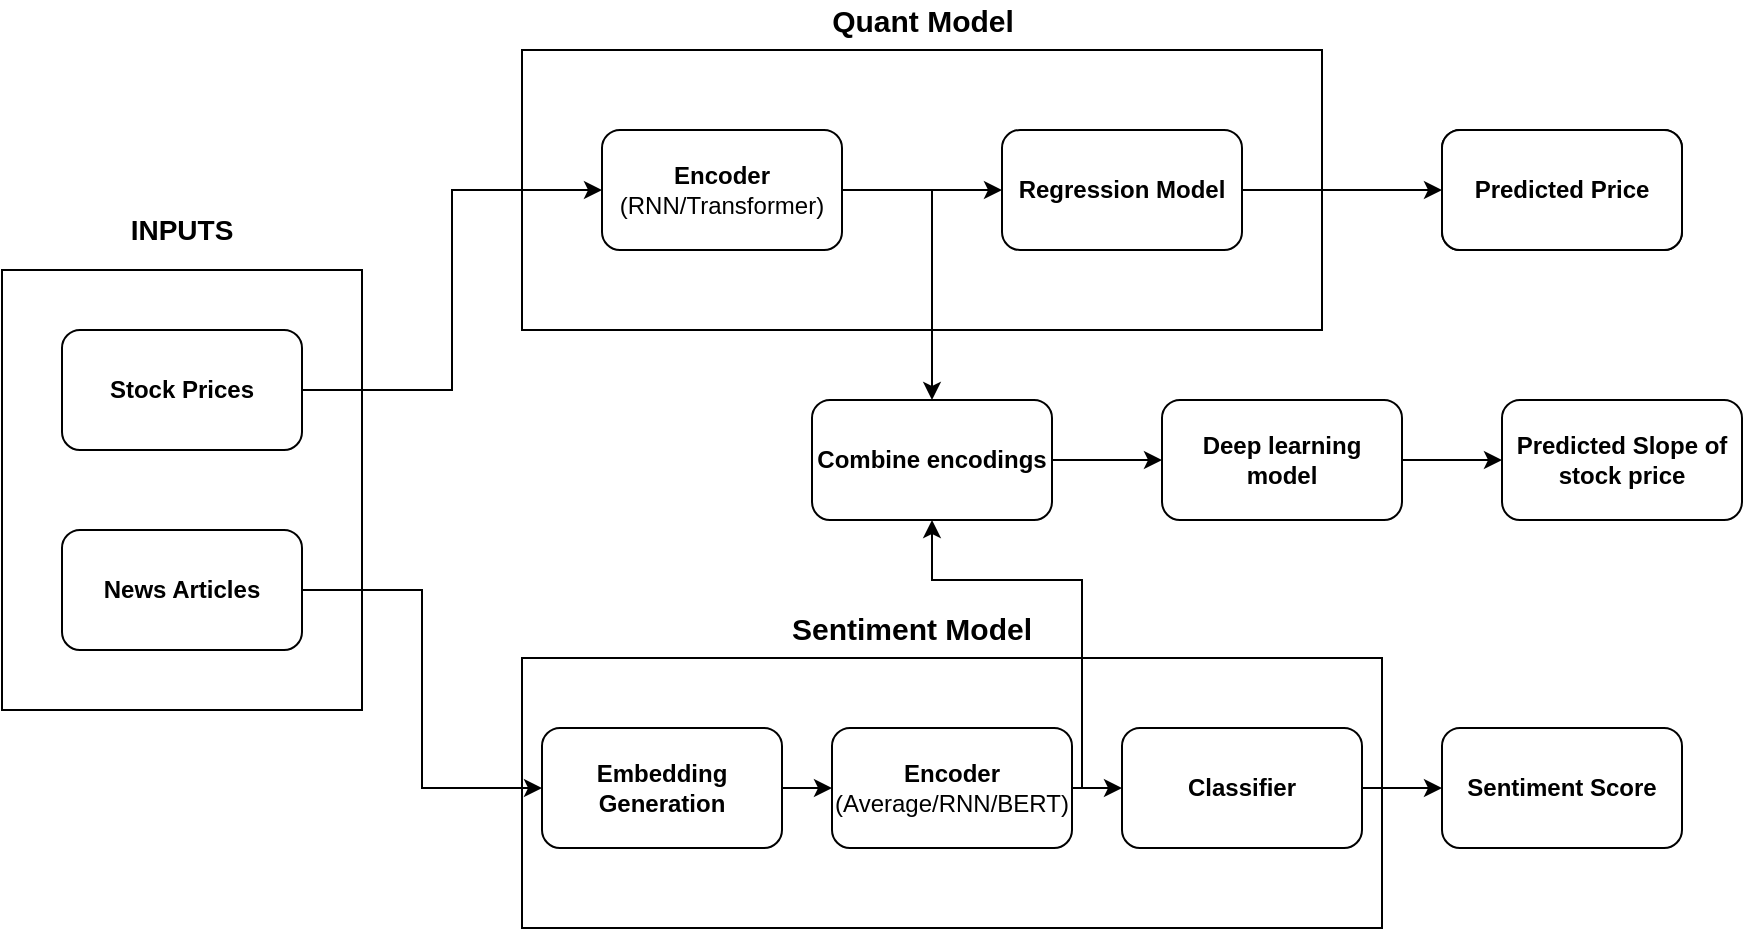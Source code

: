 <mxfile version="13.6.2" type="device"><diagram id="VKbywGV_HWx0plyFTTZj" name="Page-1"><mxGraphModel dx="1038" dy="1375" grid="1" gridSize="10" guides="1" tooltips="1" connect="1" arrows="1" fold="1" page="1" pageScale="1" pageWidth="1169" pageHeight="827" math="0" shadow="0"><root><mxCell id="0"/><mxCell id="1" parent="0"/><mxCell id="dmvrHb0260nw901aSEz9-9" value="" style="rounded=0;whiteSpace=wrap;html=1;fillColor=none;" vertex="1" parent="1"><mxGeometry x="380" y="-25" width="400" height="140" as="geometry"/></mxCell><mxCell id="dmvrHb0260nw901aSEz9-7" value="" style="rounded=0;whiteSpace=wrap;html=1;fillColor=none;" vertex="1" parent="1"><mxGeometry x="120" y="85" width="180" height="220" as="geometry"/></mxCell><mxCell id="dmvrHb0260nw901aSEz9-15" style="edgeStyle=orthogonalEdgeStyle;rounded=0;orthogonalLoop=1;jettySize=auto;html=1;entryX=0;entryY=0.5;entryDx=0;entryDy=0;" edge="1" parent="1" source="dmvrHb0260nw901aSEz9-4" target="dmvrHb0260nw901aSEz9-5"><mxGeometry relative="1" as="geometry"/></mxCell><mxCell id="dmvrHb0260nw901aSEz9-4" value="&lt;b&gt;Stock Prices&lt;/b&gt;" style="rounded=1;whiteSpace=wrap;html=1;" vertex="1" parent="1"><mxGeometry x="150" y="115" width="120" height="60" as="geometry"/></mxCell><mxCell id="dmvrHb0260nw901aSEz9-12" value="" style="edgeStyle=orthogonalEdgeStyle;rounded=0;orthogonalLoop=1;jettySize=auto;html=1;" edge="1" parent="1" source="dmvrHb0260nw901aSEz9-5" target="dmvrHb0260nw901aSEz9-11"><mxGeometry relative="1" as="geometry"/></mxCell><mxCell id="dmvrHb0260nw901aSEz9-27" style="edgeStyle=orthogonalEdgeStyle;rounded=0;orthogonalLoop=1;jettySize=auto;html=1;exitX=1;exitY=0.5;exitDx=0;exitDy=0;fontSize=14;" edge="1" parent="1" source="dmvrHb0260nw901aSEz9-5" target="dmvrHb0260nw901aSEz9-28"><mxGeometry relative="1" as="geometry"><mxPoint x="580" y="160" as="targetPoint"/></mxGeometry></mxCell><mxCell id="dmvrHb0260nw901aSEz9-5" value="&lt;b&gt;Encoder&lt;/b&gt;&lt;br&gt;(RNN/Transformer)" style="rounded=1;whiteSpace=wrap;html=1;" vertex="1" parent="1"><mxGeometry x="420" y="15" width="120" height="60" as="geometry"/></mxCell><mxCell id="dmvrHb0260nw901aSEz9-24" style="edgeStyle=orthogonalEdgeStyle;rounded=0;orthogonalLoop=1;jettySize=auto;html=1;exitX=1;exitY=0.5;exitDx=0;exitDy=0;entryX=0;entryY=0.5;entryDx=0;entryDy=0;fontSize=14;" edge="1" parent="1" source="dmvrHb0260nw901aSEz9-6" target="dmvrHb0260nw901aSEz9-19"><mxGeometry relative="1" as="geometry"/></mxCell><mxCell id="dmvrHb0260nw901aSEz9-6" value="&lt;b&gt;News Articles&lt;/b&gt;" style="rounded=1;whiteSpace=wrap;html=1;" vertex="1" parent="1"><mxGeometry x="150" y="215" width="120" height="60" as="geometry"/></mxCell><mxCell id="dmvrHb0260nw901aSEz9-8" value="INPUTS" style="text;html=1;strokeColor=none;fillColor=none;align=center;verticalAlign=middle;whiteSpace=wrap;rounded=0;fontStyle=1;fontSize=14;" vertex="1" parent="1"><mxGeometry x="180" y="55" width="60" height="20" as="geometry"/></mxCell><mxCell id="dmvrHb0260nw901aSEz9-10" value="&lt;font style=&quot;font-size: 15px&quot;&gt;Quant Model&lt;/font&gt;" style="text;html=1;strokeColor=none;fillColor=none;align=center;verticalAlign=middle;whiteSpace=wrap;rounded=0;fontStyle=1" vertex="1" parent="1"><mxGeometry x="532.5" y="-50" width="95" height="20" as="geometry"/></mxCell><mxCell id="dmvrHb0260nw901aSEz9-14" value="" style="edgeStyle=orthogonalEdgeStyle;rounded=0;orthogonalLoop=1;jettySize=auto;html=1;" edge="1" parent="1" source="dmvrHb0260nw901aSEz9-11" target="dmvrHb0260nw901aSEz9-13"><mxGeometry relative="1" as="geometry"/></mxCell><mxCell id="dmvrHb0260nw901aSEz9-11" value="&lt;b&gt;Regression Model&lt;/b&gt;" style="whiteSpace=wrap;html=1;rounded=1;" vertex="1" parent="1"><mxGeometry x="620" y="15" width="120" height="60" as="geometry"/></mxCell><mxCell id="dmvrHb0260nw901aSEz9-13" value="&lt;b&gt;Predicted Price&lt;/b&gt;" style="whiteSpace=wrap;html=1;rounded=1;" vertex="1" parent="1"><mxGeometry x="840" y="15" width="120" height="60" as="geometry"/></mxCell><mxCell id="dmvrHb0260nw901aSEz9-17" value="" style="rounded=0;whiteSpace=wrap;html=1;fillColor=none;" vertex="1" parent="1"><mxGeometry x="380" y="279" width="430" height="135" as="geometry"/></mxCell><mxCell id="dmvrHb0260nw901aSEz9-18" value="" style="edgeStyle=orthogonalEdgeStyle;rounded=0;orthogonalLoop=1;jettySize=auto;html=1;" edge="1" parent="1" source="dmvrHb0260nw901aSEz9-19" target="dmvrHb0260nw901aSEz9-22"><mxGeometry relative="1" as="geometry"/></mxCell><mxCell id="dmvrHb0260nw901aSEz9-19" value="&lt;b&gt;Embedding Generation&lt;/b&gt;" style="rounded=1;whiteSpace=wrap;html=1;" vertex="1" parent="1"><mxGeometry x="390" y="314" width="120" height="60" as="geometry"/></mxCell><mxCell id="dmvrHb0260nw901aSEz9-20" value="&lt;font style=&quot;font-size: 15px&quot;&gt;Sentiment Model&lt;/font&gt;" style="text;html=1;strokeColor=none;fillColor=none;align=center;verticalAlign=middle;whiteSpace=wrap;rounded=0;fontStyle=1" vertex="1" parent="1"><mxGeometry x="491" y="254" width="167.5" height="20" as="geometry"/></mxCell><mxCell id="dmvrHb0260nw901aSEz9-21" value="" style="edgeStyle=orthogonalEdgeStyle;rounded=0;orthogonalLoop=1;jettySize=auto;html=1;" edge="1" parent="1" source="dmvrHb0260nw901aSEz9-22" target="dmvrHb0260nw901aSEz9-23"><mxGeometry relative="1" as="geometry"/></mxCell><mxCell id="dmvrHb0260nw901aSEz9-34" style="edgeStyle=orthogonalEdgeStyle;rounded=0;orthogonalLoop=1;jettySize=auto;html=1;exitX=1;exitY=0.5;exitDx=0;exitDy=0;entryX=0.5;entryY=1;entryDx=0;entryDy=0;fontSize=14;" edge="1" parent="1" source="dmvrHb0260nw901aSEz9-22" target="dmvrHb0260nw901aSEz9-28"><mxGeometry relative="1" as="geometry"><Array as="points"><mxPoint x="660" y="344"/><mxPoint x="660" y="240"/><mxPoint x="585" y="240"/></Array></mxGeometry></mxCell><mxCell id="dmvrHb0260nw901aSEz9-22" value="&lt;b&gt;Encoder&lt;/b&gt;&lt;br&gt;(Average/RNN/BERT)" style="whiteSpace=wrap;html=1;rounded=1;" vertex="1" parent="1"><mxGeometry x="535" y="314" width="120" height="60" as="geometry"/></mxCell><mxCell id="dmvrHb0260nw901aSEz9-26" value="" style="edgeStyle=orthogonalEdgeStyle;rounded=0;orthogonalLoop=1;jettySize=auto;html=1;fontSize=14;" edge="1" parent="1" source="dmvrHb0260nw901aSEz9-23" target="dmvrHb0260nw901aSEz9-25"><mxGeometry relative="1" as="geometry"/></mxCell><mxCell id="dmvrHb0260nw901aSEz9-23" value="&lt;b&gt;Classifier&lt;/b&gt;" style="whiteSpace=wrap;html=1;rounded=1;" vertex="1" parent="1"><mxGeometry x="680" y="314" width="120" height="60" as="geometry"/></mxCell><mxCell id="dmvrHb0260nw901aSEz9-25" value="&lt;b&gt;Sentiment Score&lt;/b&gt;" style="whiteSpace=wrap;html=1;rounded=1;" vertex="1" parent="1"><mxGeometry x="840" y="314" width="120" height="60" as="geometry"/></mxCell><mxCell id="dmvrHb0260nw901aSEz9-31" value="" style="edgeStyle=orthogonalEdgeStyle;rounded=0;orthogonalLoop=1;jettySize=auto;html=1;fontSize=14;" edge="1" parent="1" source="dmvrHb0260nw901aSEz9-28" target="dmvrHb0260nw901aSEz9-30"><mxGeometry relative="1" as="geometry"/></mxCell><mxCell id="dmvrHb0260nw901aSEz9-28" value="&lt;b&gt;Combine encodings&lt;/b&gt;" style="rounded=1;whiteSpace=wrap;html=1;" vertex="1" parent="1"><mxGeometry x="525" y="150" width="120" height="60" as="geometry"/></mxCell><mxCell id="dmvrHb0260nw901aSEz9-33" value="" style="edgeStyle=orthogonalEdgeStyle;rounded=0;orthogonalLoop=1;jettySize=auto;html=1;fontSize=14;" edge="1" parent="1" source="dmvrHb0260nw901aSEz9-30" target="dmvrHb0260nw901aSEz9-32"><mxGeometry relative="1" as="geometry"/></mxCell><mxCell id="dmvrHb0260nw901aSEz9-30" value="&lt;b&gt;Deep learning model&lt;/b&gt;" style="whiteSpace=wrap;html=1;rounded=1;" vertex="1" parent="1"><mxGeometry x="700" y="150" width="120" height="60" as="geometry"/></mxCell><mxCell id="dmvrHb0260nw901aSEz9-32" value="&lt;b&gt;Predicted Slope of stock price&lt;/b&gt;" style="whiteSpace=wrap;html=1;rounded=1;" vertex="1" parent="1"><mxGeometry x="870" y="150" width="120" height="60" as="geometry"/></mxCell><mxCell id="dmvrHb0260nw901aSEz9-35" value="&lt;b&gt;Predicted Price&lt;/b&gt;" style="whiteSpace=wrap;html=1;rounded=1;" vertex="1" parent="1"><mxGeometry x="840" y="15" width="120" height="60" as="geometry"/></mxCell></root></mxGraphModel></diagram></mxfile>